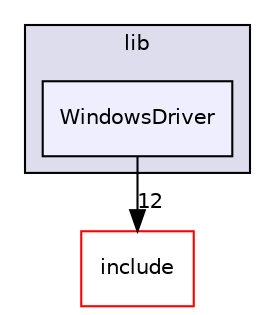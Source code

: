 digraph "lib/WindowsDriver" {
  bgcolor=transparent;
  compound=true
  node [ fontsize="10", fontname="Helvetica"];
  edge [ labelfontsize="10", labelfontname="Helvetica"];
  subgraph clusterdir_97aefd0d527b934f1d99a682da8fe6a9 {
    graph [ bgcolor="#ddddee", pencolor="black", label="lib" fontname="Helvetica", fontsize="10", URL="dir_97aefd0d527b934f1d99a682da8fe6a9.html"]
  dir_2d1fc91862e015421d72becd83b72c51 [shape=box, label="WindowsDriver", style="filled", fillcolor="#eeeeff", pencolor="black", URL="dir_2d1fc91862e015421d72becd83b72c51.html"];
  }
  dir_d44c64559bbebec7f509842c48db8b23 [shape=box label="include" color="red" URL="dir_d44c64559bbebec7f509842c48db8b23.html"];
  dir_2d1fc91862e015421d72becd83b72c51->dir_d44c64559bbebec7f509842c48db8b23 [headlabel="12", labeldistance=1.5 headhref="dir_000241_000001.html"];
}
